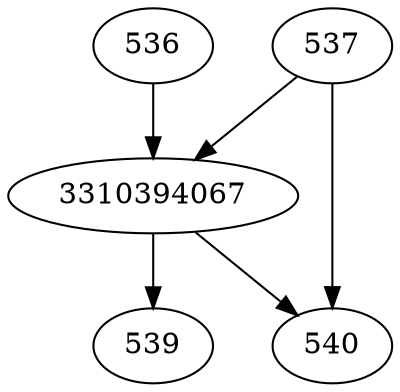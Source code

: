 strict digraph  {
3310394067;
536;
537;
539;
540;
3310394067 -> 539;
3310394067 -> 540;
536 -> 3310394067;
537 -> 540;
537 -> 3310394067;
}
